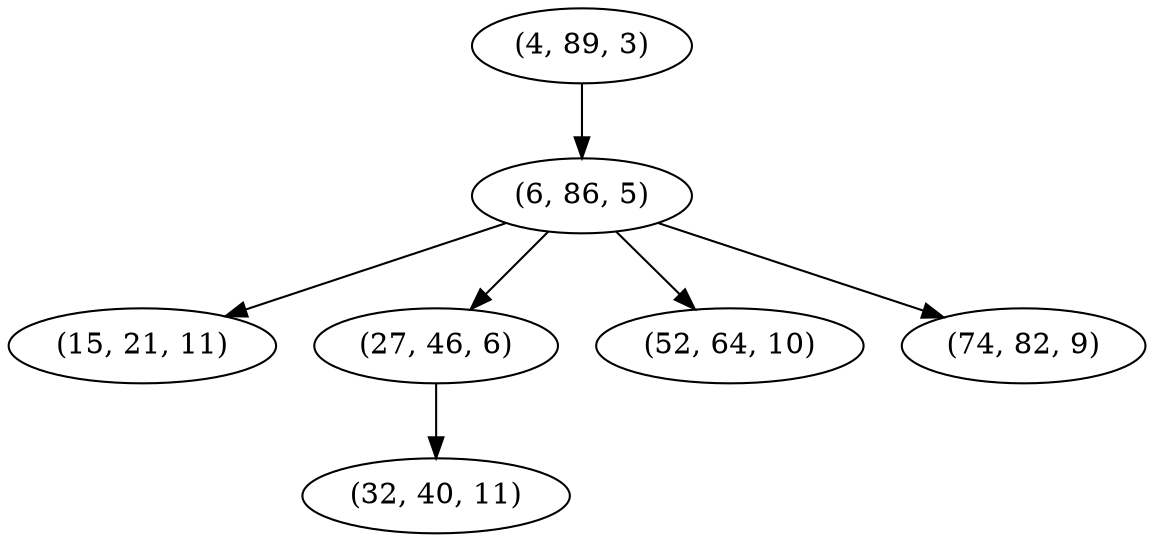 digraph tree {
    "(4, 89, 3)";
    "(6, 86, 5)";
    "(15, 21, 11)";
    "(27, 46, 6)";
    "(32, 40, 11)";
    "(52, 64, 10)";
    "(74, 82, 9)";
    "(4, 89, 3)" -> "(6, 86, 5)";
    "(6, 86, 5)" -> "(15, 21, 11)";
    "(6, 86, 5)" -> "(27, 46, 6)";
    "(6, 86, 5)" -> "(52, 64, 10)";
    "(6, 86, 5)" -> "(74, 82, 9)";
    "(27, 46, 6)" -> "(32, 40, 11)";
}
